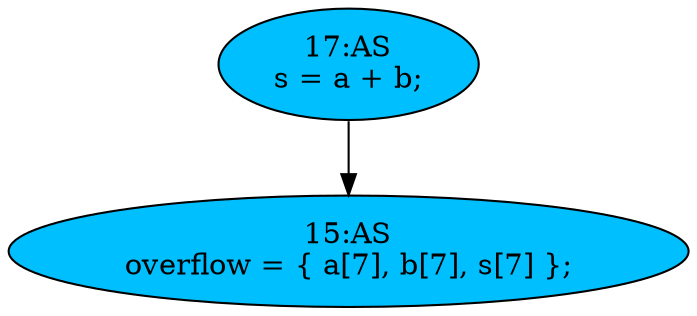 strict digraph "compose( ,  )" {
	node [label="\N"];
	"15:AS"	[ast="<pyverilog.vparser.ast.Assign object at 0x7fbde7ea4d50>",
		def_var="['overflow']",
		fillcolor=deepskyblue,
		label="15:AS
overflow = { a[7], b[7], s[7] };",
		statements="[]",
		style=filled,
		typ=Assign,
		use_var="['a', 'b', 's']"];
	"17:AS"	[ast="<pyverilog.vparser.ast.Assign object at 0x7fbde7e4eed0>",
		def_var="['s']",
		fillcolor=deepskyblue,
		label="17:AS
s = a + b;",
		statements="[]",
		style=filled,
		typ=Assign,
		use_var="['a', 'b']"];
	"17:AS" -> "15:AS";
}
